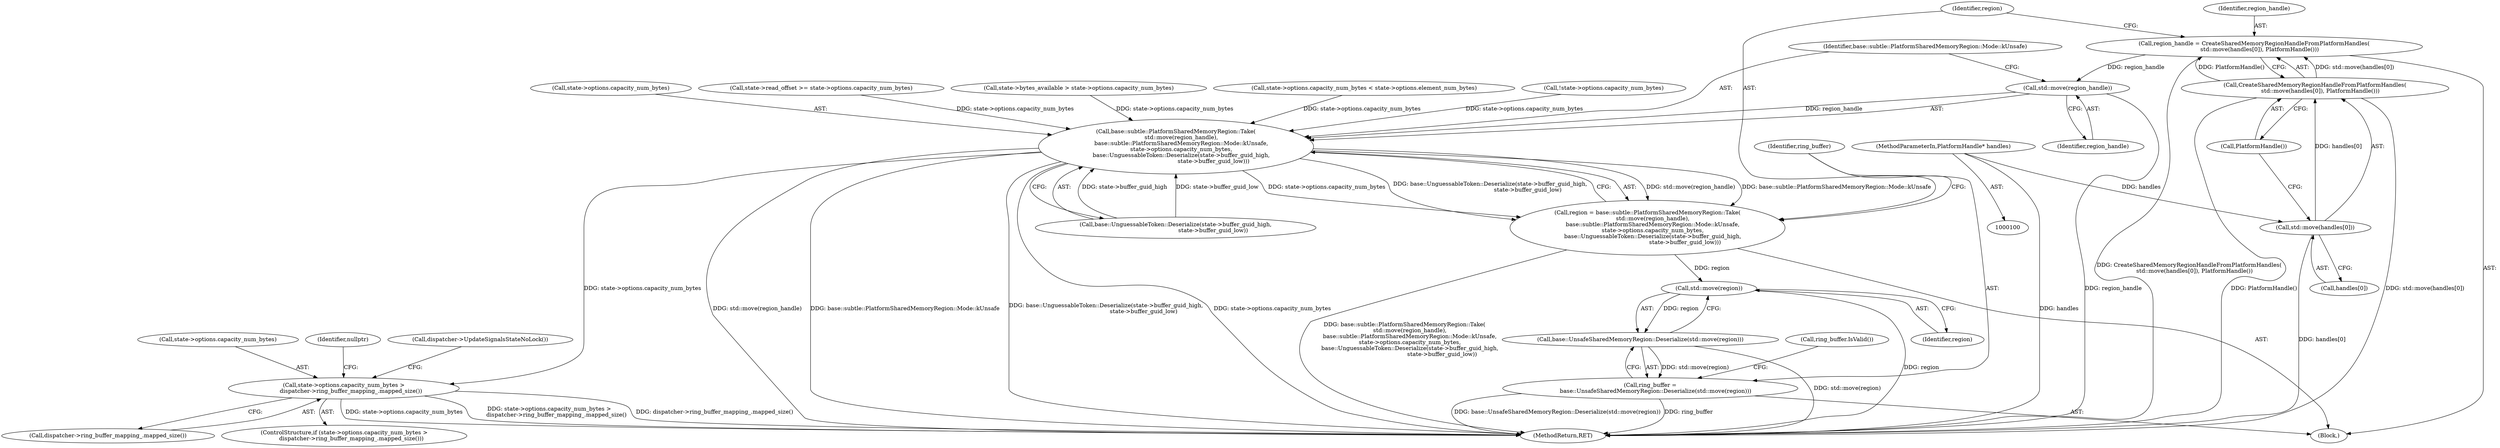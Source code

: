 digraph "0_Chrome_66e24a8793615bd9d5c238b1745b093090e1f72d@API" {
"1000208" [label="(Call,std::move(region_handle))"];
"1000196" [label="(Call,region_handle = CreateSharedMemoryRegionHandleFromPlatformHandles(\n      std::move(handles[0]), PlatformHandle()))"];
"1000198" [label="(Call,CreateSharedMemoryRegionHandleFromPlatformHandles(\n      std::move(handles[0]), PlatformHandle()))"];
"1000199" [label="(Call,std::move(handles[0]))"];
"1000105" [label="(MethodParameterIn,PlatformHandle* handles)"];
"1000207" [label="(Call,base::subtle::PlatformSharedMemoryRegion::Take(\n      std::move(region_handle),\n      base::subtle::PlatformSharedMemoryRegion::Mode::kUnsafe,\n      state->options.capacity_num_bytes,\n      base::UnguessableToken::Deserialize(state->buffer_guid_high,\n                                          state->buffer_guid_low)))"];
"1000205" [label="(Call,region = base::subtle::PlatformSharedMemoryRegion::Take(\n      std::move(region_handle),\n      base::subtle::PlatformSharedMemoryRegion::Mode::kUnsafe,\n      state->options.capacity_num_bytes,\n      base::UnguessableToken::Deserialize(state->buffer_guid_high,\n                                          state->buffer_guid_low)))"];
"1000227" [label="(Call,std::move(region))"];
"1000226" [label="(Call,base::UnsafeSharedMemoryRegion::Deserialize(std::move(region)))"];
"1000224" [label="(Call,ring_buffer =\n      base::UnsafeSharedMemoryRegion::Deserialize(std::move(region)))"];
"1000284" [label="(Call,state->options.capacity_num_bytes >\n        dispatcher->ring_buffer_mapping_.mapped_size())"];
"1000197" [label="(Identifier,region_handle)"];
"1000132" [label="(Call,!state->options.capacity_num_bytes)"];
"1000107" [label="(Block,)"];
"1000226" [label="(Call,base::UnsafeSharedMemoryRegion::Deserialize(std::move(region)))"];
"1000209" [label="(Identifier,region_handle)"];
"1000205" [label="(Call,region = base::subtle::PlatformSharedMemoryRegion::Take(\n      std::move(region_handle),\n      base::subtle::PlatformSharedMemoryRegion::Mode::kUnsafe,\n      state->options.capacity_num_bytes,\n      base::UnguessableToken::Deserialize(state->buffer_guid_high,\n                                          state->buffer_guid_low)))"];
"1000211" [label="(Call,state->options.capacity_num_bytes)"];
"1000290" [label="(Call,dispatcher->ring_buffer_mapping_.mapped_size())"];
"1000206" [label="(Identifier,region)"];
"1000293" [label="(Identifier,nullptr)"];
"1000210" [label="(Identifier,base::subtle::PlatformSharedMemoryRegion::Mode::kUnsafe)"];
"1000198" [label="(Call,CreateSharedMemoryRegionHandleFromPlatformHandles(\n      std::move(handles[0]), PlatformHandle()))"];
"1000283" [label="(ControlStructure,if (state->options.capacity_num_bytes >\n        dispatcher->ring_buffer_mapping_.mapped_size()))"];
"1000200" [label="(Call,handles[0])"];
"1000203" [label="(Call,PlatformHandle())"];
"1000294" [label="(Call,dispatcher->UpdateSignalsStateNoLock())"];
"1000297" [label="(MethodReturn,RET)"];
"1000158" [label="(Call,state->read_offset >= state->options.capacity_num_bytes)"];
"1000208" [label="(Call,std::move(region_handle))"];
"1000284" [label="(Call,state->options.capacity_num_bytes >\n        dispatcher->ring_buffer_mapping_.mapped_size())"];
"1000207" [label="(Call,base::subtle::PlatformSharedMemoryRegion::Take(\n      std::move(region_handle),\n      base::subtle::PlatformSharedMemoryRegion::Mode::kUnsafe,\n      state->options.capacity_num_bytes,\n      base::UnguessableToken::Deserialize(state->buffer_guid_high,\n                                          state->buffer_guid_low)))"];
"1000199" [label="(Call,std::move(handles[0]))"];
"1000105" [label="(MethodParameterIn,PlatformHandle* handles)"];
"1000167" [label="(Call,state->bytes_available > state->options.capacity_num_bytes)"];
"1000228" [label="(Identifier,region)"];
"1000227" [label="(Call,std::move(region))"];
"1000224" [label="(Call,ring_buffer =\n      base::UnsafeSharedMemoryRegion::Deserialize(std::move(region)))"];
"1000231" [label="(Call,ring_buffer.IsValid())"];
"1000146" [label="(Call,state->options.capacity_num_bytes < state->options.element_num_bytes)"];
"1000285" [label="(Call,state->options.capacity_num_bytes)"];
"1000225" [label="(Identifier,ring_buffer)"];
"1000216" [label="(Call,base::UnguessableToken::Deserialize(state->buffer_guid_high,\n                                          state->buffer_guid_low))"];
"1000196" [label="(Call,region_handle = CreateSharedMemoryRegionHandleFromPlatformHandles(\n      std::move(handles[0]), PlatformHandle()))"];
"1000208" -> "1000207"  [label="AST: "];
"1000208" -> "1000209"  [label="CFG: "];
"1000209" -> "1000208"  [label="AST: "];
"1000210" -> "1000208"  [label="CFG: "];
"1000208" -> "1000297"  [label="DDG: region_handle"];
"1000208" -> "1000207"  [label="DDG: region_handle"];
"1000196" -> "1000208"  [label="DDG: region_handle"];
"1000196" -> "1000107"  [label="AST: "];
"1000196" -> "1000198"  [label="CFG: "];
"1000197" -> "1000196"  [label="AST: "];
"1000198" -> "1000196"  [label="AST: "];
"1000206" -> "1000196"  [label="CFG: "];
"1000196" -> "1000297"  [label="DDG: CreateSharedMemoryRegionHandleFromPlatformHandles(\n      std::move(handles[0]), PlatformHandle())"];
"1000198" -> "1000196"  [label="DDG: std::move(handles[0])"];
"1000198" -> "1000196"  [label="DDG: PlatformHandle()"];
"1000198" -> "1000203"  [label="CFG: "];
"1000199" -> "1000198"  [label="AST: "];
"1000203" -> "1000198"  [label="AST: "];
"1000198" -> "1000297"  [label="DDG: PlatformHandle()"];
"1000198" -> "1000297"  [label="DDG: std::move(handles[0])"];
"1000199" -> "1000198"  [label="DDG: handles[0]"];
"1000199" -> "1000200"  [label="CFG: "];
"1000200" -> "1000199"  [label="AST: "];
"1000203" -> "1000199"  [label="CFG: "];
"1000199" -> "1000297"  [label="DDG: handles[0]"];
"1000105" -> "1000199"  [label="DDG: handles"];
"1000105" -> "1000100"  [label="AST: "];
"1000105" -> "1000297"  [label="DDG: handles"];
"1000207" -> "1000205"  [label="AST: "];
"1000207" -> "1000216"  [label="CFG: "];
"1000210" -> "1000207"  [label="AST: "];
"1000211" -> "1000207"  [label="AST: "];
"1000216" -> "1000207"  [label="AST: "];
"1000205" -> "1000207"  [label="CFG: "];
"1000207" -> "1000297"  [label="DDG: std::move(region_handle)"];
"1000207" -> "1000297"  [label="DDG: base::subtle::PlatformSharedMemoryRegion::Mode::kUnsafe"];
"1000207" -> "1000297"  [label="DDG: base::UnguessableToken::Deserialize(state->buffer_guid_high,\n                                          state->buffer_guid_low)"];
"1000207" -> "1000297"  [label="DDG: state->options.capacity_num_bytes"];
"1000207" -> "1000205"  [label="DDG: std::move(region_handle)"];
"1000207" -> "1000205"  [label="DDG: base::subtle::PlatformSharedMemoryRegion::Mode::kUnsafe"];
"1000207" -> "1000205"  [label="DDG: state->options.capacity_num_bytes"];
"1000207" -> "1000205"  [label="DDG: base::UnguessableToken::Deserialize(state->buffer_guid_high,\n                                          state->buffer_guid_low)"];
"1000132" -> "1000207"  [label="DDG: state->options.capacity_num_bytes"];
"1000167" -> "1000207"  [label="DDG: state->options.capacity_num_bytes"];
"1000158" -> "1000207"  [label="DDG: state->options.capacity_num_bytes"];
"1000146" -> "1000207"  [label="DDG: state->options.capacity_num_bytes"];
"1000216" -> "1000207"  [label="DDG: state->buffer_guid_high"];
"1000216" -> "1000207"  [label="DDG: state->buffer_guid_low"];
"1000207" -> "1000284"  [label="DDG: state->options.capacity_num_bytes"];
"1000205" -> "1000107"  [label="AST: "];
"1000206" -> "1000205"  [label="AST: "];
"1000225" -> "1000205"  [label="CFG: "];
"1000205" -> "1000297"  [label="DDG: base::subtle::PlatformSharedMemoryRegion::Take(\n      std::move(region_handle),\n      base::subtle::PlatformSharedMemoryRegion::Mode::kUnsafe,\n      state->options.capacity_num_bytes,\n      base::UnguessableToken::Deserialize(state->buffer_guid_high,\n                                          state->buffer_guid_low))"];
"1000205" -> "1000227"  [label="DDG: region"];
"1000227" -> "1000226"  [label="AST: "];
"1000227" -> "1000228"  [label="CFG: "];
"1000228" -> "1000227"  [label="AST: "];
"1000226" -> "1000227"  [label="CFG: "];
"1000227" -> "1000297"  [label="DDG: region"];
"1000227" -> "1000226"  [label="DDG: region"];
"1000226" -> "1000224"  [label="AST: "];
"1000224" -> "1000226"  [label="CFG: "];
"1000226" -> "1000297"  [label="DDG: std::move(region)"];
"1000226" -> "1000224"  [label="DDG: std::move(region)"];
"1000224" -> "1000107"  [label="AST: "];
"1000225" -> "1000224"  [label="AST: "];
"1000231" -> "1000224"  [label="CFG: "];
"1000224" -> "1000297"  [label="DDG: ring_buffer"];
"1000224" -> "1000297"  [label="DDG: base::UnsafeSharedMemoryRegion::Deserialize(std::move(region))"];
"1000284" -> "1000283"  [label="AST: "];
"1000284" -> "1000290"  [label="CFG: "];
"1000285" -> "1000284"  [label="AST: "];
"1000290" -> "1000284"  [label="AST: "];
"1000293" -> "1000284"  [label="CFG: "];
"1000294" -> "1000284"  [label="CFG: "];
"1000284" -> "1000297"  [label="DDG: state->options.capacity_num_bytes"];
"1000284" -> "1000297"  [label="DDG: state->options.capacity_num_bytes >\n        dispatcher->ring_buffer_mapping_.mapped_size()"];
"1000284" -> "1000297"  [label="DDG: dispatcher->ring_buffer_mapping_.mapped_size()"];
}
